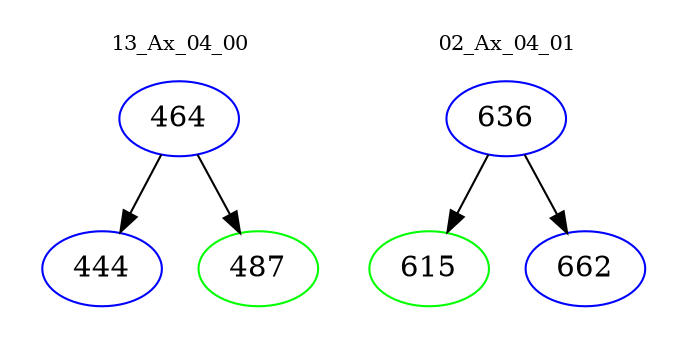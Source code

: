 digraph{
subgraph cluster_0 {
color = white
label = "13_Ax_04_00";
fontsize=10;
T0_464 [label="464", color="blue"]
T0_464 -> T0_444 [color="black"]
T0_444 [label="444", color="blue"]
T0_464 -> T0_487 [color="black"]
T0_487 [label="487", color="green"]
}
subgraph cluster_1 {
color = white
label = "02_Ax_04_01";
fontsize=10;
T1_636 [label="636", color="blue"]
T1_636 -> T1_615 [color="black"]
T1_615 [label="615", color="green"]
T1_636 -> T1_662 [color="black"]
T1_662 [label="662", color="blue"]
}
}
